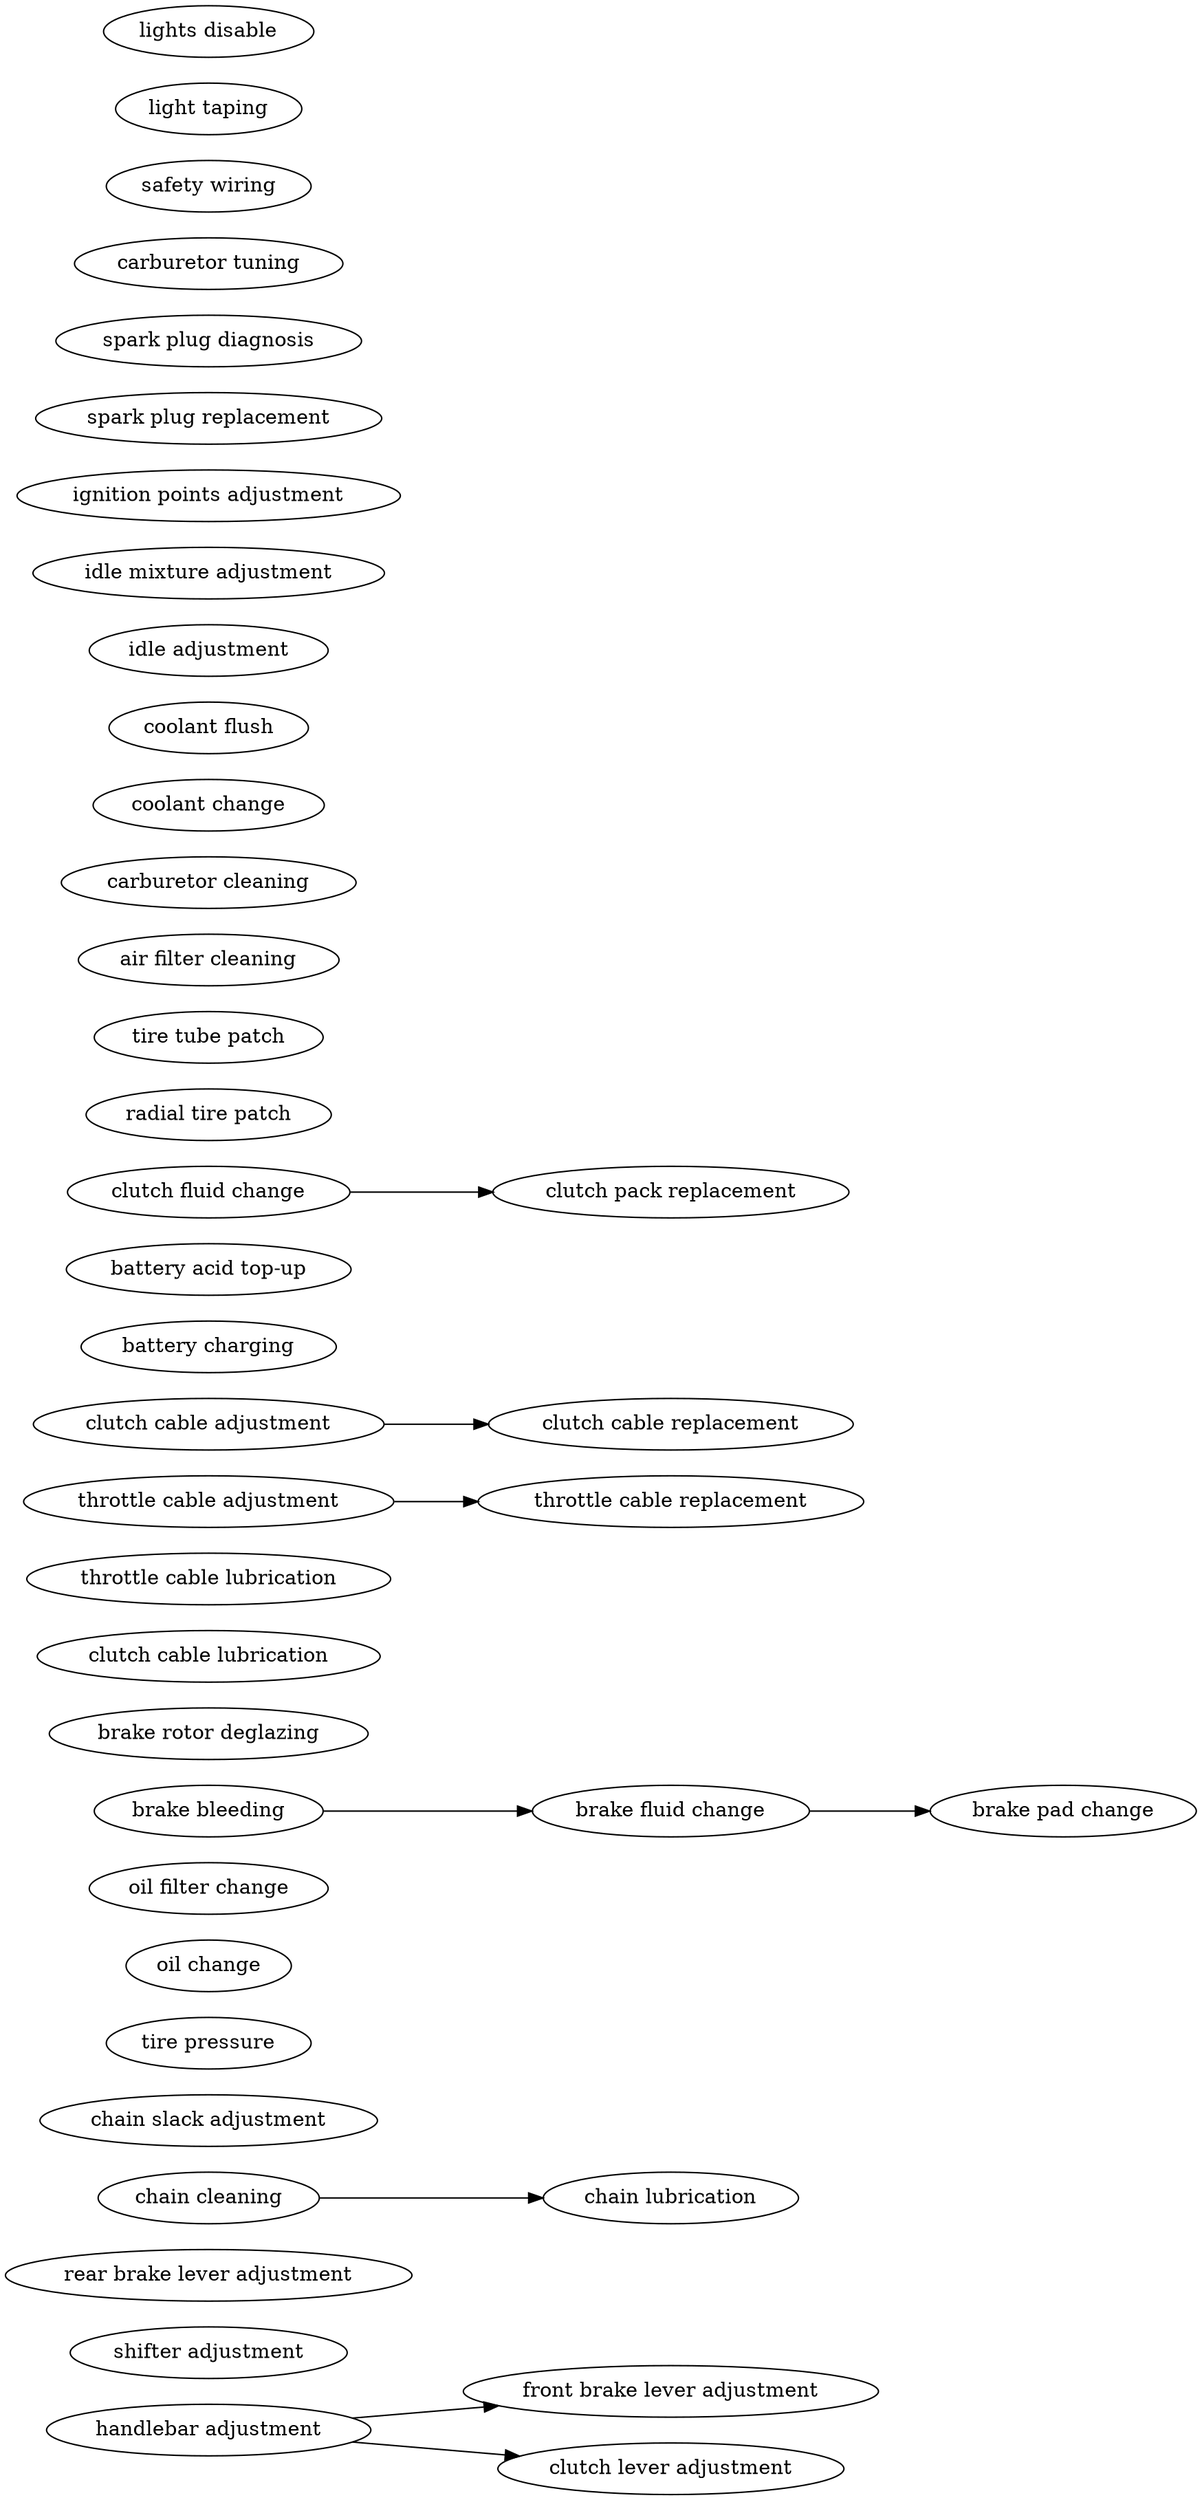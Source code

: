 digraph {
  rankdir=LR;
  "handlebar adjustment" -> "front brake lever adjustment";
  "handlebar adjustment" -> "clutch lever adjustment";
  "shifter adjustment";
  "rear brake lever adjustment";
  "chain cleaning" -> "chain lubrication";
  "chain slack adjustment";
  "tire pressure";
  "oil change";
  "oil filter change";
  "brake bleeding" -> "brake fluid change" -> "brake pad change";
  "brake rotor deglazing";
  "clutch cable lubrication";
  "throttle cable lubrication";
  "throttle cable adjustment" -> "throttle cable replacement";
  "clutch cable adjustment" -> "clutch cable replacement";
  "battery charging";
  "battery acid top-up";
  "clutch fluid change" -> "clutch pack replacement";
  "radial tire patch";
  "tire tube patch";
  "air filter cleaning";
  "carburetor cleaning";
  "coolant change";
  "coolant flush";
  "idle adjustment";
  "idle mixture adjustment";
  "ignition points adjustment";
  "spark plug replacement";
  "spark plug diagnosis";
  "carburetor tuning";
  "safety wiring";
  "light taping";
  "lights disable";
}

